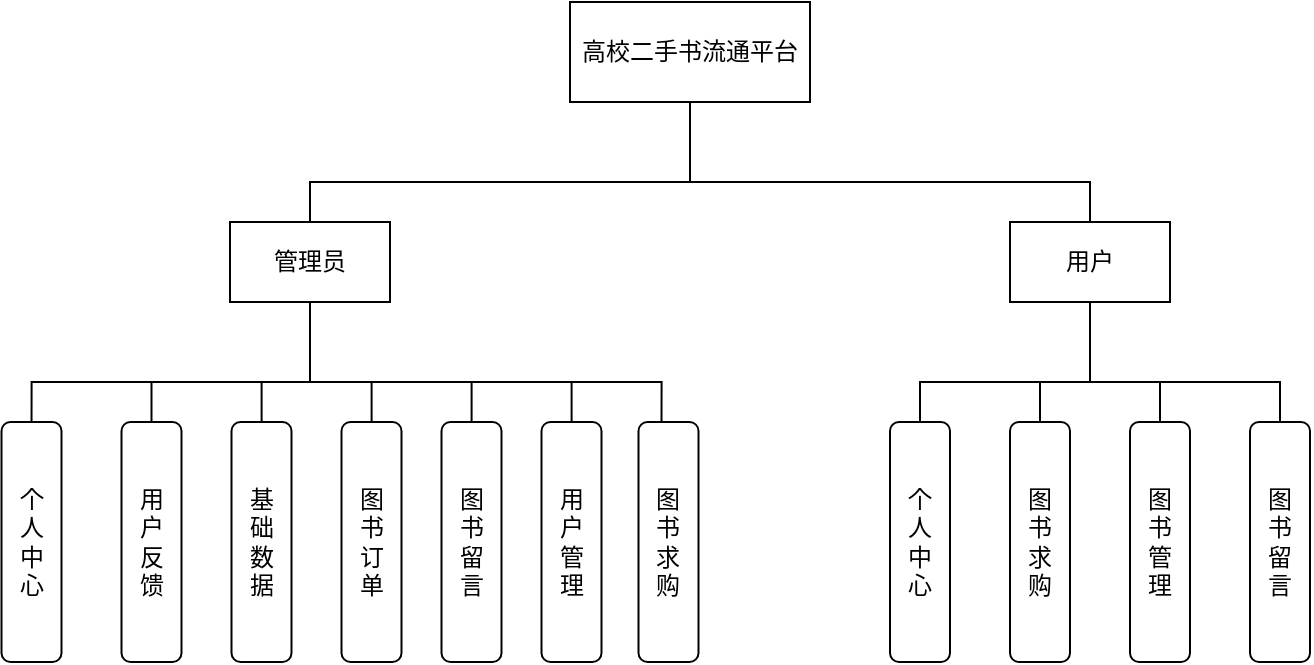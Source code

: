 <mxfile version="26.1.3">
  <diagram id="prtHgNgQTEPvFCAcTncT" name="Page-1">
    <mxGraphModel dx="880" dy="468" grid="0" gridSize="10" guides="1" tooltips="1" connect="1" arrows="1" fold="1" page="1" pageScale="1" pageWidth="827" pageHeight="1169" math="0" shadow="0">
      <root>
        <mxCell id="0" />
        <mxCell id="1" parent="0" />
        <mxCell id="E5I_Z1-OvUJJn-jsLR0j-40" style="edgeStyle=orthogonalEdgeStyle;rounded=0;orthogonalLoop=1;jettySize=auto;html=1;endArrow=none;startFill=0;" parent="1" source="E5I_Z1-OvUJJn-jsLR0j-1" edge="1">
          <mxGeometry relative="1" as="geometry">
            <mxPoint x="400" y="180" as="targetPoint" />
          </mxGeometry>
        </mxCell>
        <mxCell id="E5I_Z1-OvUJJn-jsLR0j-1" value="高校二手书流通平台" style="rounded=0;whiteSpace=wrap;html=1;" parent="1" vertex="1">
          <mxGeometry x="340" y="90" width="120" height="50" as="geometry" />
        </mxCell>
        <mxCell id="E5I_Z1-OvUJJn-jsLR0j-5" style="edgeStyle=orthogonalEdgeStyle;rounded=0;orthogonalLoop=1;jettySize=auto;html=1;endArrow=none;startFill=0;" parent="1" edge="1">
          <mxGeometry relative="1" as="geometry">
            <mxPoint x="210" y="280" as="targetPoint" />
            <mxPoint x="210" y="230" as="sourcePoint" />
          </mxGeometry>
        </mxCell>
        <mxCell id="E5I_Z1-OvUJJn-jsLR0j-38" style="edgeStyle=orthogonalEdgeStyle;rounded=0;orthogonalLoop=1;jettySize=auto;html=1;entryX=0.5;entryY=0;entryDx=0;entryDy=0;exitX=0.5;exitY=0;exitDx=0;exitDy=0;endArrow=none;startFill=0;" parent="1" source="E5I_Z1-OvUJJn-jsLR0j-3" target="E5I_Z1-OvUJJn-jsLR0j-4" edge="1">
          <mxGeometry relative="1" as="geometry" />
        </mxCell>
        <mxCell id="E5I_Z1-OvUJJn-jsLR0j-3" value="管理员" style="rounded=0;whiteSpace=wrap;html=1;" parent="1" vertex="1">
          <mxGeometry x="170" y="200" width="80" height="40" as="geometry" />
        </mxCell>
        <mxCell id="E5I_Z1-OvUJJn-jsLR0j-39" style="edgeStyle=orthogonalEdgeStyle;rounded=0;orthogonalLoop=1;jettySize=auto;html=1;endArrow=none;startFill=0;" parent="1" source="E5I_Z1-OvUJJn-jsLR0j-4" edge="1">
          <mxGeometry relative="1" as="geometry">
            <mxPoint x="600" y="280" as="targetPoint" />
          </mxGeometry>
        </mxCell>
        <mxCell id="E5I_Z1-OvUJJn-jsLR0j-4" value="用户" style="rounded=0;whiteSpace=wrap;html=1;" parent="1" vertex="1">
          <mxGeometry x="560" y="200" width="80" height="40" as="geometry" />
        </mxCell>
        <mxCell id="E5I_Z1-OvUJJn-jsLR0j-23" style="edgeStyle=orthogonalEdgeStyle;rounded=0;orthogonalLoop=1;jettySize=auto;html=1;endArrow=none;startFill=0;" parent="1" edge="1">
          <mxGeometry relative="1" as="geometry">
            <mxPoint x="385.75" y="300" as="targetPoint" />
            <mxPoint x="70.75" y="310" as="sourcePoint" />
            <Array as="points">
              <mxPoint x="70.75" y="280" />
              <mxPoint x="386.75" y="280" />
            </Array>
          </mxGeometry>
        </mxCell>
        <mxCell id="E5I_Z1-OvUJJn-jsLR0j-7" value="个&lt;div&gt;人&lt;/div&gt;&lt;div&gt;中&lt;/div&gt;&lt;div&gt;心&lt;/div&gt;" style="rounded=1;whiteSpace=wrap;html=1;" parent="1" vertex="1">
          <mxGeometry x="55.75" y="300" width="30" height="120" as="geometry" />
        </mxCell>
        <mxCell id="E5I_Z1-OvUJJn-jsLR0j-33" style="edgeStyle=orthogonalEdgeStyle;rounded=0;orthogonalLoop=1;jettySize=auto;html=1;endArrow=none;startFill=0;" parent="1" edge="1">
          <mxGeometry relative="1" as="geometry">
            <mxPoint x="130.75" y="280" as="targetPoint" />
            <mxPoint x="130.75" y="310" as="sourcePoint" />
          </mxGeometry>
        </mxCell>
        <mxCell id="E5I_Z1-OvUJJn-jsLR0j-8" value="用&lt;div&gt;户&lt;/div&gt;&lt;div&gt;反&lt;/div&gt;&lt;div&gt;馈&lt;/div&gt;" style="rounded=1;whiteSpace=wrap;html=1;" parent="1" vertex="1">
          <mxGeometry x="115.75" y="300" width="30" height="120" as="geometry" />
        </mxCell>
        <mxCell id="E5I_Z1-OvUJJn-jsLR0j-32" style="edgeStyle=orthogonalEdgeStyle;rounded=0;orthogonalLoop=1;jettySize=auto;html=1;endArrow=none;startFill=0;" parent="1" source="E5I_Z1-OvUJJn-jsLR0j-10" edge="1">
          <mxGeometry relative="1" as="geometry">
            <mxPoint x="185.75" y="280" as="targetPoint" />
          </mxGeometry>
        </mxCell>
        <mxCell id="E5I_Z1-OvUJJn-jsLR0j-10" value="基&lt;div&gt;础&lt;/div&gt;&lt;div&gt;数&lt;/div&gt;&lt;div&gt;据&lt;/div&gt;" style="rounded=1;whiteSpace=wrap;html=1;" parent="1" vertex="1">
          <mxGeometry x="170.75" y="300" width="30" height="120" as="geometry" />
        </mxCell>
        <mxCell id="E5I_Z1-OvUJJn-jsLR0j-31" style="edgeStyle=orthogonalEdgeStyle;rounded=0;orthogonalLoop=1;jettySize=auto;html=1;endArrow=none;startFill=0;" parent="1" source="E5I_Z1-OvUJJn-jsLR0j-11" edge="1">
          <mxGeometry relative="1" as="geometry">
            <mxPoint x="240.75" y="280" as="targetPoint" />
          </mxGeometry>
        </mxCell>
        <mxCell id="E5I_Z1-OvUJJn-jsLR0j-11" value="图&lt;div&gt;书&lt;/div&gt;&lt;div&gt;订&lt;/div&gt;&lt;div&gt;单&lt;/div&gt;" style="rounded=1;whiteSpace=wrap;html=1;" parent="1" vertex="1">
          <mxGeometry x="225.75" y="300" width="30" height="120" as="geometry" />
        </mxCell>
        <mxCell id="E5I_Z1-OvUJJn-jsLR0j-30" style="edgeStyle=orthogonalEdgeStyle;rounded=0;orthogonalLoop=1;jettySize=auto;html=1;endArrow=none;startFill=0;" parent="1" source="E5I_Z1-OvUJJn-jsLR0j-12" edge="1">
          <mxGeometry relative="1" as="geometry">
            <mxPoint x="290.75" y="280" as="targetPoint" />
          </mxGeometry>
        </mxCell>
        <mxCell id="E5I_Z1-OvUJJn-jsLR0j-12" value="图&lt;div&gt;书&lt;/div&gt;&lt;div&gt;留&lt;/div&gt;&lt;div&gt;言&lt;/div&gt;" style="rounded=1;whiteSpace=wrap;html=1;" parent="1" vertex="1">
          <mxGeometry x="275.75" y="300" width="30" height="120" as="geometry" />
        </mxCell>
        <mxCell id="E5I_Z1-OvUJJn-jsLR0j-27" style="edgeStyle=orthogonalEdgeStyle;rounded=0;orthogonalLoop=1;jettySize=auto;html=1;endArrow=none;startFill=0;" parent="1" source="E5I_Z1-OvUJJn-jsLR0j-13" edge="1">
          <mxGeometry relative="1" as="geometry">
            <mxPoint x="340.75" y="280" as="targetPoint" />
          </mxGeometry>
        </mxCell>
        <mxCell id="E5I_Z1-OvUJJn-jsLR0j-13" value="用&lt;div&gt;户&lt;/div&gt;&lt;div&gt;管&lt;/div&gt;&lt;div&gt;理&lt;/div&gt;" style="rounded=1;whiteSpace=wrap;html=1;" parent="1" vertex="1">
          <mxGeometry x="325.75" y="300" width="30" height="120" as="geometry" />
        </mxCell>
        <mxCell id="E5I_Z1-OvUJJn-jsLR0j-14" value="图&lt;div&gt;书&lt;/div&gt;&lt;div&gt;求&lt;/div&gt;&lt;div&gt;购&lt;/div&gt;" style="rounded=1;whiteSpace=wrap;html=1;" parent="1" vertex="1">
          <mxGeometry x="374.25" y="300" width="30" height="120" as="geometry" />
        </mxCell>
        <mxCell id="E5I_Z1-OvUJJn-jsLR0j-34" style="edgeStyle=orthogonalEdgeStyle;rounded=0;orthogonalLoop=1;jettySize=auto;html=1;entryX=0.5;entryY=0;entryDx=0;entryDy=0;exitX=0.5;exitY=0;exitDx=0;exitDy=0;endArrow=none;startFill=0;" parent="1" source="E5I_Z1-OvUJJn-jsLR0j-17" target="E5I_Z1-OvUJJn-jsLR0j-21" edge="1">
          <mxGeometry relative="1" as="geometry">
            <mxPoint x="510" y="280" as="sourcePoint" />
          </mxGeometry>
        </mxCell>
        <mxCell id="E5I_Z1-OvUJJn-jsLR0j-17" value="个&lt;div&gt;人&lt;/div&gt;&lt;div&gt;中&lt;/div&gt;&lt;div&gt;心&lt;/div&gt;" style="rounded=1;whiteSpace=wrap;html=1;" parent="1" vertex="1">
          <mxGeometry x="500" y="300" width="30" height="120" as="geometry" />
        </mxCell>
        <mxCell id="E5I_Z1-OvUJJn-jsLR0j-41" style="edgeStyle=orthogonalEdgeStyle;rounded=0;orthogonalLoop=1;jettySize=auto;html=1;endArrow=none;startFill=0;" parent="1" source="E5I_Z1-OvUJJn-jsLR0j-19" edge="1">
          <mxGeometry relative="1" as="geometry">
            <mxPoint x="575" y="280" as="targetPoint" />
          </mxGeometry>
        </mxCell>
        <mxCell id="E5I_Z1-OvUJJn-jsLR0j-19" value="图&lt;div&gt;书&lt;/div&gt;&lt;div&gt;求&lt;/div&gt;&lt;div&gt;购&lt;/div&gt;" style="rounded=1;whiteSpace=wrap;html=1;" parent="1" vertex="1">
          <mxGeometry x="560" y="300" width="30" height="120" as="geometry" />
        </mxCell>
        <mxCell id="E5I_Z1-OvUJJn-jsLR0j-37" style="edgeStyle=orthogonalEdgeStyle;rounded=0;orthogonalLoop=1;jettySize=auto;html=1;endArrow=none;startFill=0;" parent="1" source="E5I_Z1-OvUJJn-jsLR0j-20" edge="1">
          <mxGeometry relative="1" as="geometry">
            <mxPoint x="635" y="280" as="targetPoint" />
          </mxGeometry>
        </mxCell>
        <mxCell id="E5I_Z1-OvUJJn-jsLR0j-20" value="图&lt;div&gt;书&lt;/div&gt;&lt;div&gt;管&lt;/div&gt;&lt;div&gt;理&lt;/div&gt;" style="rounded=1;whiteSpace=wrap;html=1;" parent="1" vertex="1">
          <mxGeometry x="620" y="300" width="30" height="120" as="geometry" />
        </mxCell>
        <mxCell id="E5I_Z1-OvUJJn-jsLR0j-21" value="图&lt;div&gt;书&lt;/div&gt;&lt;div&gt;留&lt;/div&gt;&lt;div&gt;言&lt;/div&gt;" style="rounded=1;whiteSpace=wrap;html=1;" parent="1" vertex="1">
          <mxGeometry x="680" y="300" width="30" height="120" as="geometry" />
        </mxCell>
      </root>
    </mxGraphModel>
  </diagram>
</mxfile>
